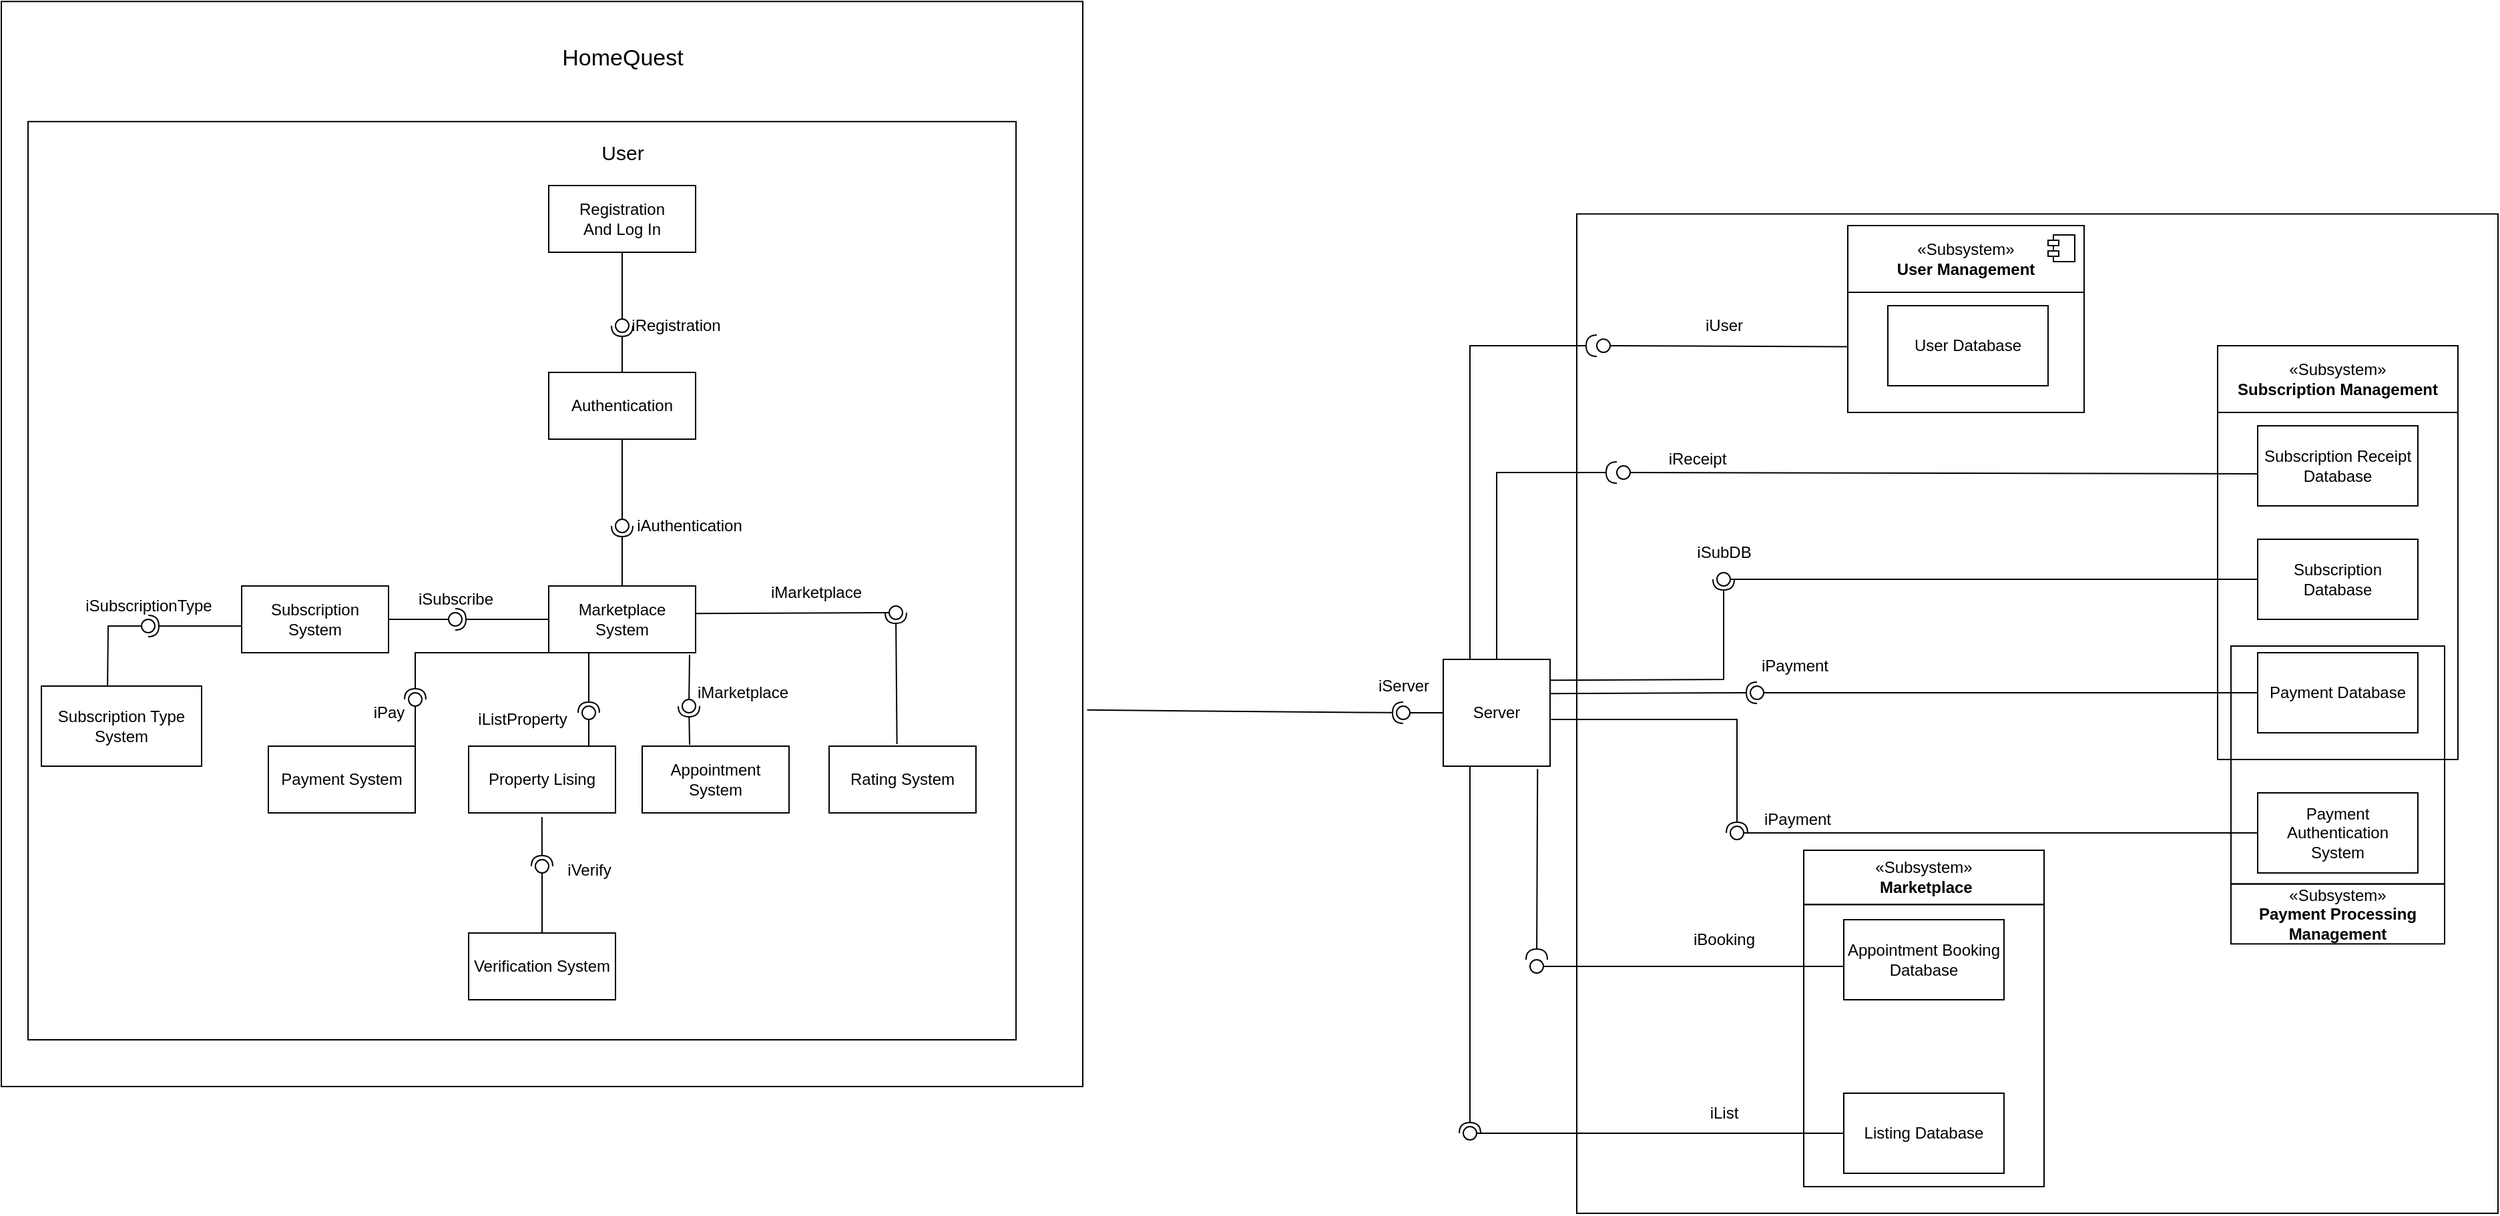 <mxfile version="26.0.15">
  <diagram name="Page-1" id="56paEiwbnW-zMoiznNki">
    <mxGraphModel dx="1904" dy="1220" grid="0" gridSize="10" guides="1" tooltips="1" connect="1" arrows="1" fold="1" page="0" pageScale="1" pageWidth="827" pageHeight="1169" math="0" shadow="0">
      <root>
        <mxCell id="0" />
        <mxCell id="1" parent="0" />
        <mxCell id="QkGEctxYSxYpFgOkM6_B-105" value="Registration&lt;div&gt;And Log In&lt;/div&gt;" style="html=1;whiteSpace=wrap;" vertex="1" parent="1">
          <mxGeometry x="1180" y="210" width="110" height="50" as="geometry" />
        </mxCell>
        <mxCell id="QkGEctxYSxYpFgOkM6_B-106" value="Authentication" style="html=1;whiteSpace=wrap;" vertex="1" parent="1">
          <mxGeometry x="1180" y="350" width="110" height="50" as="geometry" />
        </mxCell>
        <mxCell id="QkGEctxYSxYpFgOkM6_B-107" value="Verification System" style="html=1;whiteSpace=wrap;" vertex="1" parent="1">
          <mxGeometry x="1120" y="770" width="110" height="50" as="geometry" />
        </mxCell>
        <mxCell id="QkGEctxYSxYpFgOkM6_B-108" value="Subscription System" style="html=1;whiteSpace=wrap;" vertex="1" parent="1">
          <mxGeometry x="950" y="510" width="110" height="50" as="geometry" />
        </mxCell>
        <mxCell id="QkGEctxYSxYpFgOkM6_B-109" value="Property Lising" style="html=1;whiteSpace=wrap;" vertex="1" parent="1">
          <mxGeometry x="1120" y="630" width="110" height="50" as="geometry" />
        </mxCell>
        <mxCell id="QkGEctxYSxYpFgOkM6_B-110" value="Payment System" style="html=1;whiteSpace=wrap;" vertex="1" parent="1">
          <mxGeometry x="970" y="630" width="110" height="50" as="geometry" />
        </mxCell>
        <mxCell id="QkGEctxYSxYpFgOkM6_B-111" value="Marketplace System" style="html=1;whiteSpace=wrap;" vertex="1" parent="1">
          <mxGeometry x="1180" y="510" width="110" height="50" as="geometry" />
        </mxCell>
        <mxCell id="QkGEctxYSxYpFgOkM6_B-112" value="" style="rounded=0;orthogonalLoop=1;jettySize=auto;html=1;endArrow=halfCircle;endFill=0;endSize=6;strokeWidth=1;sketch=0;exitX=0.5;exitY=0;exitDx=0;exitDy=0;" edge="1" parent="1" source="QkGEctxYSxYpFgOkM6_B-106" target="QkGEctxYSxYpFgOkM6_B-114">
          <mxGeometry relative="1" as="geometry">
            <mxPoint x="1244.75" y="350" as="sourcePoint" />
          </mxGeometry>
        </mxCell>
        <mxCell id="QkGEctxYSxYpFgOkM6_B-113" value="" style="rounded=0;orthogonalLoop=1;jettySize=auto;html=1;endArrow=oval;endFill=0;sketch=0;sourcePerimeterSpacing=0;targetPerimeterSpacing=0;endSize=10;exitX=0.5;exitY=1;exitDx=0;exitDy=0;" edge="1" parent="1" source="QkGEctxYSxYpFgOkM6_B-105" target="QkGEctxYSxYpFgOkM6_B-114">
          <mxGeometry relative="1" as="geometry">
            <mxPoint x="1251" y="260.0" as="sourcePoint" />
          </mxGeometry>
        </mxCell>
        <mxCell id="QkGEctxYSxYpFgOkM6_B-114" value="" style="ellipse;whiteSpace=wrap;html=1;align=center;aspect=fixed;fillColor=none;strokeColor=none;resizable=0;perimeter=centerPerimeter;rotatable=0;allowArrows=0;points=[];outlineConnect=1;" vertex="1" parent="1">
          <mxGeometry x="1230" y="310" width="10" height="10" as="geometry" />
        </mxCell>
        <mxCell id="QkGEctxYSxYpFgOkM6_B-115" value="iRegistration" style="text;html=1;align=center;verticalAlign=middle;resizable=0;points=[];autosize=1;strokeColor=none;fillColor=none;" vertex="1" parent="1">
          <mxGeometry x="1230" y="300" width="90" height="30" as="geometry" />
        </mxCell>
        <mxCell id="QkGEctxYSxYpFgOkM6_B-116" value="" style="rounded=0;orthogonalLoop=1;jettySize=auto;html=1;endArrow=halfCircle;endFill=0;endSize=6;strokeWidth=1;sketch=0;exitX=0.5;exitY=0;exitDx=0;exitDy=0;" edge="1" parent="1" source="QkGEctxYSxYpFgOkM6_B-111" target="QkGEctxYSxYpFgOkM6_B-118">
          <mxGeometry relative="1" as="geometry">
            <mxPoint x="1255" y="465" as="sourcePoint" />
          </mxGeometry>
        </mxCell>
        <mxCell id="QkGEctxYSxYpFgOkM6_B-117" value="" style="rounded=0;orthogonalLoop=1;jettySize=auto;html=1;endArrow=oval;endFill=0;sketch=0;sourcePerimeterSpacing=0;targetPerimeterSpacing=0;endSize=10;exitX=0.5;exitY=1;exitDx=0;exitDy=0;" edge="1" parent="1" source="QkGEctxYSxYpFgOkM6_B-106" target="QkGEctxYSxYpFgOkM6_B-118">
          <mxGeometry relative="1" as="geometry">
            <mxPoint x="1215" y="465" as="sourcePoint" />
          </mxGeometry>
        </mxCell>
        <mxCell id="QkGEctxYSxYpFgOkM6_B-118" value="" style="ellipse;whiteSpace=wrap;html=1;align=center;aspect=fixed;fillColor=none;strokeColor=none;resizable=0;perimeter=centerPerimeter;rotatable=0;allowArrows=0;points=[];outlineConnect=1;" vertex="1" parent="1">
          <mxGeometry x="1230" y="460" width="10" height="10" as="geometry" />
        </mxCell>
        <mxCell id="QkGEctxYSxYpFgOkM6_B-119" value="iAuthentication" style="text;html=1;align=center;verticalAlign=middle;resizable=0;points=[];autosize=1;strokeColor=none;fillColor=none;" vertex="1" parent="1">
          <mxGeometry x="1235" y="450" width="100" height="30" as="geometry" />
        </mxCell>
        <mxCell id="QkGEctxYSxYpFgOkM6_B-120" value="Rating System" style="html=1;whiteSpace=wrap;" vertex="1" parent="1">
          <mxGeometry x="1390" y="630" width="110" height="50" as="geometry" />
        </mxCell>
        <mxCell id="QkGEctxYSxYpFgOkM6_B-121" value="Appointment System" style="html=1;whiteSpace=wrap;" vertex="1" parent="1">
          <mxGeometry x="1250" y="630" width="110" height="50" as="geometry" />
        </mxCell>
        <mxCell id="QkGEctxYSxYpFgOkM6_B-122" value="" style="rounded=0;orthogonalLoop=1;jettySize=auto;html=1;endArrow=halfCircle;endFill=0;endSize=6;strokeWidth=1;sketch=0;exitX=0.499;exitY=1.063;exitDx=0;exitDy=0;exitPerimeter=0;" edge="1" parent="1" source="QkGEctxYSxYpFgOkM6_B-109">
          <mxGeometry relative="1" as="geometry">
            <mxPoint x="1195" y="745" as="sourcePoint" />
            <mxPoint x="1175" y="720" as="targetPoint" />
          </mxGeometry>
        </mxCell>
        <mxCell id="QkGEctxYSxYpFgOkM6_B-123" value="" style="rounded=0;orthogonalLoop=1;jettySize=auto;html=1;endArrow=oval;endFill=0;sketch=0;sourcePerimeterSpacing=0;targetPerimeterSpacing=0;endSize=10;exitX=0.5;exitY=0;exitDx=0;exitDy=0;" edge="1" parent="1" source="QkGEctxYSxYpFgOkM6_B-107">
          <mxGeometry relative="1" as="geometry">
            <mxPoint x="1155" y="745" as="sourcePoint" />
            <mxPoint x="1175" y="720" as="targetPoint" />
          </mxGeometry>
        </mxCell>
        <mxCell id="QkGEctxYSxYpFgOkM6_B-124" value="" style="ellipse;whiteSpace=wrap;html=1;align=center;aspect=fixed;fillColor=none;strokeColor=none;resizable=0;perimeter=centerPerimeter;rotatable=0;allowArrows=0;points=[];outlineConnect=1;" vertex="1" parent="1">
          <mxGeometry x="1170" y="740" width="10" height="10" as="geometry" />
        </mxCell>
        <mxCell id="QkGEctxYSxYpFgOkM6_B-125" value="" style="rounded=0;orthogonalLoop=1;jettySize=auto;html=1;endArrow=halfCircle;endFill=0;endSize=6;strokeWidth=1;sketch=0;exitX=0;exitY=1;exitDx=0;exitDy=0;entryX=0.1;entryY=0.217;entryDx=0;entryDy=0;entryPerimeter=0;" edge="1" parent="1" source="QkGEctxYSxYpFgOkM6_B-111" target="QkGEctxYSxYpFgOkM6_B-127">
          <mxGeometry relative="1" as="geometry">
            <mxPoint x="1100" y="595" as="sourcePoint" />
            <Array as="points">
              <mxPoint x="1080" y="560" />
            </Array>
          </mxGeometry>
        </mxCell>
        <mxCell id="QkGEctxYSxYpFgOkM6_B-126" value="" style="rounded=0;orthogonalLoop=1;jettySize=auto;html=1;endArrow=oval;endFill=0;sketch=0;sourcePerimeterSpacing=0;targetPerimeterSpacing=0;endSize=10;exitX=1;exitY=0;exitDx=0;exitDy=0;" edge="1" parent="1" source="QkGEctxYSxYpFgOkM6_B-110" target="QkGEctxYSxYpFgOkM6_B-127">
          <mxGeometry relative="1" as="geometry">
            <mxPoint x="1060" y="595" as="sourcePoint" />
          </mxGeometry>
        </mxCell>
        <mxCell id="QkGEctxYSxYpFgOkM6_B-127" value="" style="ellipse;whiteSpace=wrap;html=1;align=center;aspect=fixed;fillColor=none;strokeColor=none;resizable=0;perimeter=centerPerimeter;rotatable=0;allowArrows=0;points=[];outlineConnect=1;" vertex="1" parent="1">
          <mxGeometry x="1075" y="590" width="10" height="10" as="geometry" />
        </mxCell>
        <mxCell id="QkGEctxYSxYpFgOkM6_B-128" value="" style="rounded=0;orthogonalLoop=1;jettySize=auto;html=1;endArrow=halfCircle;endFill=0;endSize=6;strokeWidth=1;sketch=0;exitX=0;exitY=0.5;exitDx=0;exitDy=0;" edge="1" parent="1" source="QkGEctxYSxYpFgOkM6_B-111" target="QkGEctxYSxYpFgOkM6_B-130">
          <mxGeometry relative="1" as="geometry">
            <mxPoint x="1130" y="535" as="sourcePoint" />
          </mxGeometry>
        </mxCell>
        <mxCell id="QkGEctxYSxYpFgOkM6_B-129" value="" style="rounded=0;orthogonalLoop=1;jettySize=auto;html=1;endArrow=oval;endFill=0;sketch=0;sourcePerimeterSpacing=0;targetPerimeterSpacing=0;endSize=10;exitX=1;exitY=0.5;exitDx=0;exitDy=0;" edge="1" parent="1" source="QkGEctxYSxYpFgOkM6_B-108" target="QkGEctxYSxYpFgOkM6_B-130">
          <mxGeometry relative="1" as="geometry">
            <mxPoint x="1090" y="535" as="sourcePoint" />
          </mxGeometry>
        </mxCell>
        <mxCell id="QkGEctxYSxYpFgOkM6_B-130" value="" style="ellipse;whiteSpace=wrap;html=1;align=center;aspect=fixed;fillColor=none;strokeColor=none;resizable=0;perimeter=centerPerimeter;rotatable=0;allowArrows=0;points=[];outlineConnect=1;" vertex="1" parent="1">
          <mxGeometry x="1105" y="530" width="10" height="10" as="geometry" />
        </mxCell>
        <mxCell id="QkGEctxYSxYpFgOkM6_B-131" value="" style="rounded=0;orthogonalLoop=1;jettySize=auto;html=1;endArrow=halfCircle;endFill=0;endSize=6;strokeWidth=1;sketch=0;" edge="1" parent="1" target="QkGEctxYSxYpFgOkM6_B-133">
          <mxGeometry relative="1" as="geometry">
            <mxPoint x="1210" y="560" as="sourcePoint" />
          </mxGeometry>
        </mxCell>
        <mxCell id="QkGEctxYSxYpFgOkM6_B-132" value="" style="rounded=0;orthogonalLoop=1;jettySize=auto;html=1;endArrow=oval;endFill=0;sketch=0;sourcePerimeterSpacing=0;targetPerimeterSpacing=0;endSize=10;" edge="1" parent="1" target="QkGEctxYSxYpFgOkM6_B-133">
          <mxGeometry relative="1" as="geometry">
            <mxPoint x="1210" y="630" as="sourcePoint" />
          </mxGeometry>
        </mxCell>
        <mxCell id="QkGEctxYSxYpFgOkM6_B-133" value="" style="ellipse;whiteSpace=wrap;html=1;align=center;aspect=fixed;fillColor=none;strokeColor=none;resizable=0;perimeter=centerPerimeter;rotatable=0;allowArrows=0;points=[];outlineConnect=1;" vertex="1" parent="1">
          <mxGeometry x="1205" y="600" width="10" height="10" as="geometry" />
        </mxCell>
        <mxCell id="QkGEctxYSxYpFgOkM6_B-134" value="" style="rounded=0;orthogonalLoop=1;jettySize=auto;html=1;endArrow=halfCircle;endFill=0;endSize=6;strokeWidth=1;sketch=0;exitX=0.323;exitY=-0.021;exitDx=0;exitDy=0;exitPerimeter=0;" edge="1" parent="1" source="QkGEctxYSxYpFgOkM6_B-121">
          <mxGeometry relative="1" as="geometry">
            <mxPoint x="1265.01" y="626.7" as="sourcePoint" />
            <mxPoint x="1285.0" y="600" as="targetPoint" />
          </mxGeometry>
        </mxCell>
        <mxCell id="QkGEctxYSxYpFgOkM6_B-135" value="" style="rounded=0;orthogonalLoop=1;jettySize=auto;html=1;endArrow=oval;endFill=0;sketch=0;sourcePerimeterSpacing=0;targetPerimeterSpacing=0;endSize=10;exitX=0.959;exitY=1.033;exitDx=0;exitDy=0;exitPerimeter=0;" edge="1" parent="1" source="QkGEctxYSxYpFgOkM6_B-111" target="QkGEctxYSxYpFgOkM6_B-136">
          <mxGeometry relative="1" as="geometry">
            <mxPoint x="1265" y="600" as="sourcePoint" />
          </mxGeometry>
        </mxCell>
        <mxCell id="QkGEctxYSxYpFgOkM6_B-136" value="" style="ellipse;whiteSpace=wrap;html=1;align=center;aspect=fixed;fillColor=none;strokeColor=none;resizable=0;perimeter=centerPerimeter;rotatable=0;allowArrows=0;points=[];outlineConnect=1;" vertex="1" parent="1">
          <mxGeometry x="1280" y="595" width="10" height="10" as="geometry" />
        </mxCell>
        <mxCell id="QkGEctxYSxYpFgOkM6_B-137" value="" style="rounded=0;orthogonalLoop=1;jettySize=auto;html=1;endArrow=halfCircle;endFill=0;endSize=6;strokeWidth=1;sketch=0;exitX=0.462;exitY=-0.03;exitDx=0;exitDy=0;exitPerimeter=0;entryX=0.205;entryY=0.371;entryDx=0;entryDy=0;entryPerimeter=0;" edge="1" parent="1" source="QkGEctxYSxYpFgOkM6_B-120" target="QkGEctxYSxYpFgOkM6_B-139">
          <mxGeometry relative="1" as="geometry">
            <mxPoint x="1435" y="605" as="sourcePoint" />
            <mxPoint x="1441" y="540" as="targetPoint" />
          </mxGeometry>
        </mxCell>
        <mxCell id="QkGEctxYSxYpFgOkM6_B-138" value="" style="rounded=0;orthogonalLoop=1;jettySize=auto;html=1;endArrow=oval;endFill=0;sketch=0;sourcePerimeterSpacing=0;targetPerimeterSpacing=0;endSize=10;exitX=0.997;exitY=0.412;exitDx=0;exitDy=0;entryX=0.548;entryY=0.867;entryDx=0;entryDy=0;entryPerimeter=0;exitPerimeter=0;" edge="1" parent="1" source="QkGEctxYSxYpFgOkM6_B-111" target="QkGEctxYSxYpFgOkM6_B-139">
          <mxGeometry relative="1" as="geometry">
            <mxPoint x="1420" y="530" as="sourcePoint" />
            <mxPoint x="1440" y="540" as="targetPoint" />
          </mxGeometry>
        </mxCell>
        <mxCell id="QkGEctxYSxYpFgOkM6_B-139" value="" style="ellipse;whiteSpace=wrap;html=1;align=center;aspect=fixed;fillColor=none;strokeColor=none;resizable=0;perimeter=centerPerimeter;rotatable=0;allowArrows=0;points=[];outlineConnect=1;" vertex="1" parent="1">
          <mxGeometry x="1435" y="525" width="10" height="10" as="geometry" />
        </mxCell>
        <mxCell id="QkGEctxYSxYpFgOkM6_B-140" value="HomeQuest" style="text;html=1;align=center;verticalAlign=middle;resizable=0;points=[];autosize=1;strokeColor=none;fillColor=none;fontSize=17;" vertex="1" parent="1">
          <mxGeometry x="1180" y="100" width="110" height="30" as="geometry" />
        </mxCell>
        <mxCell id="QkGEctxYSxYpFgOkM6_B-141" value="User" style="text;html=1;align=center;verticalAlign=middle;resizable=0;points=[];autosize=1;strokeColor=none;fillColor=none;fontSize=15;" vertex="1" parent="1">
          <mxGeometry x="1205" y="170" width="60" height="30" as="geometry" />
        </mxCell>
        <mxCell id="QkGEctxYSxYpFgOkM6_B-142" value="Server" style="whiteSpace=wrap;html=1;aspect=fixed;" vertex="1" parent="1">
          <mxGeometry x="1850" y="565" width="80" height="80" as="geometry" />
        </mxCell>
        <mxCell id="QkGEctxYSxYpFgOkM6_B-143" value="User Database" style="rounded=0;whiteSpace=wrap;html=1;" vertex="1" parent="1">
          <mxGeometry x="2183" y="300" width="120" height="60" as="geometry" />
        </mxCell>
        <mxCell id="QkGEctxYSxYpFgOkM6_B-144" value="Subscription Database" style="rounded=0;whiteSpace=wrap;html=1;" vertex="1" parent="1">
          <mxGeometry x="2460" y="475" width="120" height="60" as="geometry" />
        </mxCell>
        <mxCell id="QkGEctxYSxYpFgOkM6_B-145" value="Payment Authentication System" style="rounded=0;whiteSpace=wrap;html=1;" vertex="1" parent="1">
          <mxGeometry x="2460" y="665" width="120" height="60" as="geometry" />
        </mxCell>
        <mxCell id="QkGEctxYSxYpFgOkM6_B-146" value="Appointment Booking Database" style="rounded=0;whiteSpace=wrap;html=1;" vertex="1" parent="1">
          <mxGeometry x="2150" y="760" width="120" height="60" as="geometry" />
        </mxCell>
        <mxCell id="QkGEctxYSxYpFgOkM6_B-147" value="Listing Database" style="rounded=0;whiteSpace=wrap;html=1;" vertex="1" parent="1">
          <mxGeometry x="2150" y="890" width="120" height="60" as="geometry" />
        </mxCell>
        <mxCell id="QkGEctxYSxYpFgOkM6_B-148" value="" style="rounded=0;orthogonalLoop=1;jettySize=auto;html=1;endArrow=halfCircle;endFill=0;endSize=6;strokeWidth=1;sketch=0;exitX=1.004;exitY=0.653;exitDx=0;exitDy=0;exitPerimeter=0;" edge="1" parent="1" source="QkGEctxYSxYpFgOkM6_B-208" target="QkGEctxYSxYpFgOkM6_B-150">
          <mxGeometry relative="1" as="geometry">
            <mxPoint x="1715.0" y="604.265" as="sourcePoint" />
          </mxGeometry>
        </mxCell>
        <mxCell id="QkGEctxYSxYpFgOkM6_B-149" value="" style="rounded=0;orthogonalLoop=1;jettySize=auto;html=1;endArrow=oval;endFill=0;sketch=0;sourcePerimeterSpacing=0;targetPerimeterSpacing=0;endSize=10;exitX=0;exitY=0.5;exitDx=0;exitDy=0;" edge="1" parent="1" source="QkGEctxYSxYpFgOkM6_B-142" target="QkGEctxYSxYpFgOkM6_B-150">
          <mxGeometry relative="1" as="geometry">
            <mxPoint x="1800" y="605" as="sourcePoint" />
          </mxGeometry>
        </mxCell>
        <mxCell id="QkGEctxYSxYpFgOkM6_B-150" value="" style="ellipse;whiteSpace=wrap;html=1;align=center;aspect=fixed;fillColor=none;strokeColor=none;resizable=0;perimeter=centerPerimeter;rotatable=0;allowArrows=0;points=[];outlineConnect=1;" vertex="1" parent="1">
          <mxGeometry x="1815" y="600" width="10" height="10" as="geometry" />
        </mxCell>
        <mxCell id="QkGEctxYSxYpFgOkM6_B-151" value="iServer" style="text;html=1;align=center;verticalAlign=middle;resizable=0;points=[];autosize=1;strokeColor=none;fillColor=none;" vertex="1" parent="1">
          <mxGeometry x="1790" y="570" width="60" height="30" as="geometry" />
        </mxCell>
        <mxCell id="QkGEctxYSxYpFgOkM6_B-152" value="" style="rounded=0;orthogonalLoop=1;jettySize=auto;html=1;endArrow=halfCircle;endFill=0;endSize=6;strokeWidth=1;sketch=0;" edge="1" parent="1">
          <mxGeometry relative="1" as="geometry">
            <mxPoint x="1870" y="555" as="sourcePoint" />
            <mxPoint x="1965" y="330" as="targetPoint" />
            <Array as="points">
              <mxPoint x="1870" y="565" />
              <mxPoint x="1870" y="555" />
              <mxPoint x="1870" y="500" />
              <mxPoint x="1870" y="330" />
            </Array>
          </mxGeometry>
        </mxCell>
        <mxCell id="QkGEctxYSxYpFgOkM6_B-153" value="" style="rounded=0;orthogonalLoop=1;jettySize=auto;html=1;endArrow=oval;endFill=0;sketch=0;sourcePerimeterSpacing=0;targetPerimeterSpacing=0;endSize=10;exitX=-0.002;exitY=0.453;exitDx=0;exitDy=0;exitPerimeter=0;" edge="1" parent="1" source="QkGEctxYSxYpFgOkM6_B-195">
          <mxGeometry relative="1" as="geometry">
            <mxPoint x="2160" y="335" as="sourcePoint" />
            <mxPoint x="1970" y="330" as="targetPoint" />
          </mxGeometry>
        </mxCell>
        <mxCell id="QkGEctxYSxYpFgOkM6_B-154" value="" style="ellipse;whiteSpace=wrap;html=1;align=center;aspect=fixed;fillColor=none;strokeColor=none;resizable=0;perimeter=centerPerimeter;rotatable=0;allowArrows=0;points=[];outlineConnect=1;" vertex="1" parent="1">
          <mxGeometry x="2078" y="360" width="10" height="10" as="geometry" />
        </mxCell>
        <mxCell id="QkGEctxYSxYpFgOkM6_B-155" value="iUser" style="text;html=1;align=center;verticalAlign=middle;resizable=0;points=[];autosize=1;strokeColor=none;fillColor=none;" vertex="1" parent="1">
          <mxGeometry x="2035" y="300" width="50" height="30" as="geometry" />
        </mxCell>
        <mxCell id="QkGEctxYSxYpFgOkM6_B-156" value="" style="rounded=0;orthogonalLoop=1;jettySize=auto;html=1;endArrow=halfCircle;endFill=0;endSize=6;strokeWidth=1;sketch=0;exitX=1.003;exitY=0.195;exitDx=0;exitDy=0;exitPerimeter=0;" edge="1" parent="1" source="QkGEctxYSxYpFgOkM6_B-142" target="QkGEctxYSxYpFgOkM6_B-158">
          <mxGeometry relative="1" as="geometry">
            <mxPoint x="1950" y="506" as="sourcePoint" />
            <Array as="points">
              <mxPoint x="2060" y="580" />
            </Array>
          </mxGeometry>
        </mxCell>
        <mxCell id="QkGEctxYSxYpFgOkM6_B-157" value="" style="rounded=0;orthogonalLoop=1;jettySize=auto;html=1;endArrow=oval;endFill=0;sketch=0;sourcePerimeterSpacing=0;targetPerimeterSpacing=0;endSize=10;exitX=0;exitY=0.5;exitDx=0;exitDy=0;" edge="1" parent="1" source="QkGEctxYSxYpFgOkM6_B-144" target="QkGEctxYSxYpFgOkM6_B-158">
          <mxGeometry relative="1" as="geometry">
            <mxPoint x="2150" y="505" as="sourcePoint" />
          </mxGeometry>
        </mxCell>
        <mxCell id="QkGEctxYSxYpFgOkM6_B-158" value="" style="ellipse;whiteSpace=wrap;html=1;align=center;aspect=fixed;fillColor=none;strokeColor=none;resizable=0;perimeter=centerPerimeter;rotatable=0;allowArrows=0;points=[];outlineConnect=1;" vertex="1" parent="1">
          <mxGeometry x="2055" y="500" width="10" height="10" as="geometry" />
        </mxCell>
        <mxCell id="QkGEctxYSxYpFgOkM6_B-159" value="iSubDB" style="text;html=1;align=center;verticalAlign=middle;resizable=0;points=[];autosize=1;strokeColor=none;fillColor=none;" vertex="1" parent="1">
          <mxGeometry x="2030" y="470" width="60" height="30" as="geometry" />
        </mxCell>
        <mxCell id="QkGEctxYSxYpFgOkM6_B-160" value="" style="rounded=0;orthogonalLoop=1;jettySize=auto;html=1;endArrow=halfCircle;endFill=0;endSize=6;strokeWidth=1;sketch=0;entryX=0.537;entryY=0.849;entryDx=0;entryDy=0;entryPerimeter=0;exitX=1.009;exitY=0.562;exitDx=0;exitDy=0;exitPerimeter=0;" edge="1" parent="1" source="QkGEctxYSxYpFgOkM6_B-142" target="QkGEctxYSxYpFgOkM6_B-162">
          <mxGeometry relative="1" as="geometry">
            <mxPoint x="1990" y="610" as="sourcePoint" />
            <Array as="points">
              <mxPoint x="2070" y="610" />
              <mxPoint x="2070" y="670" />
            </Array>
          </mxGeometry>
        </mxCell>
        <mxCell id="QkGEctxYSxYpFgOkM6_B-161" value="" style="rounded=0;orthogonalLoop=1;jettySize=auto;html=1;endArrow=oval;endFill=0;sketch=0;sourcePerimeterSpacing=0;targetPerimeterSpacing=0;endSize=10;" edge="1" parent="1" target="QkGEctxYSxYpFgOkM6_B-162">
          <mxGeometry relative="1" as="geometry">
            <mxPoint x="2460" y="695" as="sourcePoint" />
            <mxPoint x="2070" y="700" as="targetPoint" />
          </mxGeometry>
        </mxCell>
        <mxCell id="QkGEctxYSxYpFgOkM6_B-162" value="" style="ellipse;whiteSpace=wrap;html=1;align=center;aspect=fixed;fillColor=none;strokeColor=none;resizable=0;perimeter=centerPerimeter;rotatable=0;allowArrows=0;points=[];outlineConnect=1;" vertex="1" parent="1">
          <mxGeometry x="2065" y="690" width="10" height="10" as="geometry" />
        </mxCell>
        <mxCell id="QkGEctxYSxYpFgOkM6_B-163" value="iPayment" style="text;html=1;align=center;verticalAlign=middle;resizable=0;points=[];autosize=1;strokeColor=none;fillColor=none;" vertex="1" parent="1">
          <mxGeometry x="2080" y="670" width="70" height="30" as="geometry" />
        </mxCell>
        <mxCell id="QkGEctxYSxYpFgOkM6_B-164" value="" style="rounded=0;orthogonalLoop=1;jettySize=auto;html=1;endArrow=halfCircle;endFill=0;endSize=6;strokeWidth=1;sketch=0;exitX=0.883;exitY=1.027;exitDx=0;exitDy=0;exitPerimeter=0;" edge="1" parent="1" source="QkGEctxYSxYpFgOkM6_B-142">
          <mxGeometry relative="1" as="geometry">
            <mxPoint x="1950" y="796" as="sourcePoint" />
            <mxPoint x="1920" y="790" as="targetPoint" />
            <Array as="points" />
          </mxGeometry>
        </mxCell>
        <mxCell id="QkGEctxYSxYpFgOkM6_B-165" value="" style="rounded=0;orthogonalLoop=1;jettySize=auto;html=1;endArrow=oval;endFill=0;sketch=0;sourcePerimeterSpacing=0;targetPerimeterSpacing=0;endSize=10;exitX=0;exitY=0.5;exitDx=0;exitDy=0;" edge="1" parent="1">
          <mxGeometry relative="1" as="geometry">
            <mxPoint x="2150" y="795" as="sourcePoint" />
            <mxPoint x="1920" y="795" as="targetPoint" />
          </mxGeometry>
        </mxCell>
        <mxCell id="QkGEctxYSxYpFgOkM6_B-166" value="" style="ellipse;whiteSpace=wrap;html=1;align=center;aspect=fixed;fillColor=none;strokeColor=none;resizable=0;perimeter=centerPerimeter;rotatable=0;allowArrows=0;points=[];outlineConnect=1;" vertex="1" parent="1">
          <mxGeometry x="2055" y="790" width="10" height="10" as="geometry" />
        </mxCell>
        <mxCell id="QkGEctxYSxYpFgOkM6_B-167" value="iBooking" style="text;html=1;align=center;verticalAlign=middle;resizable=0;points=[];autosize=1;strokeColor=none;fillColor=none;" vertex="1" parent="1">
          <mxGeometry x="2025" y="760" width="70" height="30" as="geometry" />
        </mxCell>
        <mxCell id="QkGEctxYSxYpFgOkM6_B-168" value="" style="rounded=0;orthogonalLoop=1;jettySize=auto;html=1;endArrow=halfCircle;endFill=0;endSize=6;strokeWidth=1;sketch=0;exitX=0.25;exitY=1;exitDx=0;exitDy=0;" edge="1" parent="1" source="QkGEctxYSxYpFgOkM6_B-142">
          <mxGeometry relative="1" as="geometry">
            <mxPoint x="1980" y="780" as="sourcePoint" />
            <mxPoint x="1870" y="920" as="targetPoint" />
          </mxGeometry>
        </mxCell>
        <mxCell id="QkGEctxYSxYpFgOkM6_B-169" value="" style="rounded=0;orthogonalLoop=1;jettySize=auto;html=1;endArrow=oval;endFill=0;sketch=0;sourcePerimeterSpacing=0;targetPerimeterSpacing=0;endSize=10;exitX=0;exitY=0.5;exitDx=0;exitDy=0;" edge="1" parent="1" source="QkGEctxYSxYpFgOkM6_B-147">
          <mxGeometry relative="1" as="geometry">
            <mxPoint x="2150" y="925" as="sourcePoint" />
            <mxPoint x="1870" y="920" as="targetPoint" />
          </mxGeometry>
        </mxCell>
        <mxCell id="QkGEctxYSxYpFgOkM6_B-170" value="" style="ellipse;whiteSpace=wrap;html=1;align=center;aspect=fixed;fillColor=none;strokeColor=none;resizable=0;perimeter=centerPerimeter;rotatable=0;allowArrows=0;points=[];outlineConnect=1;" vertex="1" parent="1">
          <mxGeometry x="2055" y="920" width="10" height="10" as="geometry" />
        </mxCell>
        <mxCell id="QkGEctxYSxYpFgOkM6_B-171" value="iList" style="text;html=1;align=center;verticalAlign=middle;resizable=0;points=[];autosize=1;strokeColor=none;fillColor=none;" vertex="1" parent="1">
          <mxGeometry x="2040" y="890" width="40" height="30" as="geometry" />
        </mxCell>
        <mxCell id="QkGEctxYSxYpFgOkM6_B-172" value="Subscription Receipt Database" style="rounded=0;whiteSpace=wrap;html=1;" vertex="1" parent="1">
          <mxGeometry x="2460" y="390" width="120" height="60" as="geometry" />
        </mxCell>
        <mxCell id="QkGEctxYSxYpFgOkM6_B-173" value="" style="rounded=0;orthogonalLoop=1;jettySize=auto;html=1;endArrow=halfCircle;endFill=0;endSize=6;strokeWidth=1;sketch=0;" edge="1" parent="1">
          <mxGeometry relative="1" as="geometry">
            <mxPoint x="1890" y="560" as="sourcePoint" />
            <Array as="points">
              <mxPoint x="1890" y="565" />
              <mxPoint x="1890" y="560" />
              <mxPoint x="1890" y="425" />
            </Array>
            <mxPoint x="1980" y="425" as="targetPoint" />
          </mxGeometry>
        </mxCell>
        <mxCell id="QkGEctxYSxYpFgOkM6_B-174" value="" style="rounded=0;orthogonalLoop=1;jettySize=auto;html=1;endArrow=oval;endFill=0;sketch=0;sourcePerimeterSpacing=0;targetPerimeterSpacing=0;endSize=10;exitX=-0.003;exitY=0.599;exitDx=0;exitDy=0;exitPerimeter=0;" edge="1" parent="1" source="QkGEctxYSxYpFgOkM6_B-172" target="QkGEctxYSxYpFgOkM6_B-175">
          <mxGeometry relative="1" as="geometry">
            <mxPoint x="2025" y="425" as="sourcePoint" />
          </mxGeometry>
        </mxCell>
        <mxCell id="QkGEctxYSxYpFgOkM6_B-175" value="" style="ellipse;whiteSpace=wrap;html=1;align=center;aspect=fixed;fillColor=none;strokeColor=none;resizable=0;perimeter=centerPerimeter;rotatable=0;allowArrows=0;points=[];outlineConnect=1;" vertex="1" parent="1">
          <mxGeometry x="1980" y="420" width="10" height="10" as="geometry" />
        </mxCell>
        <mxCell id="QkGEctxYSxYpFgOkM6_B-176" value="iReceipt" style="text;html=1;align=center;verticalAlign=middle;resizable=0;points=[];autosize=1;strokeColor=none;fillColor=none;" vertex="1" parent="1">
          <mxGeometry x="2005" y="400" width="70" height="30" as="geometry" />
        </mxCell>
        <mxCell id="QkGEctxYSxYpFgOkM6_B-177" value="iSubscribe" style="text;html=1;align=center;verticalAlign=middle;resizable=0;points=[];autosize=1;strokeColor=none;fillColor=none;" vertex="1" parent="1">
          <mxGeometry x="1070" y="505" width="80" height="30" as="geometry" />
        </mxCell>
        <mxCell id="QkGEctxYSxYpFgOkM6_B-178" value="iMarketplace" style="text;html=1;align=center;verticalAlign=middle;resizable=0;points=[];autosize=1;strokeColor=none;fillColor=none;" vertex="1" parent="1">
          <mxGeometry x="1335" y="500" width="90" height="30" as="geometry" />
        </mxCell>
        <mxCell id="QkGEctxYSxYpFgOkM6_B-179" value="iPay" style="text;html=1;align=center;verticalAlign=middle;resizable=0;points=[];autosize=1;strokeColor=none;fillColor=none;" vertex="1" parent="1">
          <mxGeometry x="1035" y="590" width="50" height="30" as="geometry" />
        </mxCell>
        <mxCell id="QkGEctxYSxYpFgOkM6_B-180" value="iMarketplace" style="text;html=1;align=center;verticalAlign=middle;resizable=0;points=[];autosize=1;strokeColor=none;fillColor=none;" vertex="1" parent="1">
          <mxGeometry x="1280" y="575" width="90" height="30" as="geometry" />
        </mxCell>
        <mxCell id="QkGEctxYSxYpFgOkM6_B-181" value="Subscription Type System" style="rounded=0;whiteSpace=wrap;html=1;" vertex="1" parent="1">
          <mxGeometry x="800" y="585" width="120" height="60" as="geometry" />
        </mxCell>
        <mxCell id="QkGEctxYSxYpFgOkM6_B-182" value="" style="rounded=0;orthogonalLoop=1;jettySize=auto;html=1;endArrow=halfCircle;endFill=0;endSize=6;strokeWidth=1;sketch=0;exitX=0;exitY=0.5;exitDx=0;exitDy=0;" edge="1" parent="1" target="QkGEctxYSxYpFgOkM6_B-184">
          <mxGeometry relative="1" as="geometry">
            <mxPoint x="950" y="540" as="sourcePoint" />
          </mxGeometry>
        </mxCell>
        <mxCell id="QkGEctxYSxYpFgOkM6_B-183" value="" style="rounded=0;orthogonalLoop=1;jettySize=auto;html=1;endArrow=oval;endFill=0;sketch=0;sourcePerimeterSpacing=0;targetPerimeterSpacing=0;endSize=10;exitX=0.413;exitY=-0.009;exitDx=0;exitDy=0;exitPerimeter=0;" edge="1" parent="1" source="QkGEctxYSxYpFgOkM6_B-181" target="QkGEctxYSxYpFgOkM6_B-184">
          <mxGeometry relative="1" as="geometry">
            <mxPoint x="830" y="540" as="sourcePoint" />
            <Array as="points">
              <mxPoint x="850" y="540" />
            </Array>
          </mxGeometry>
        </mxCell>
        <mxCell id="QkGEctxYSxYpFgOkM6_B-184" value="" style="ellipse;whiteSpace=wrap;html=1;align=center;aspect=fixed;fillColor=none;strokeColor=none;resizable=0;perimeter=centerPerimeter;rotatable=0;allowArrows=0;points=[];outlineConnect=1;" vertex="1" parent="1">
          <mxGeometry x="875" y="535" width="10" height="10" as="geometry" />
        </mxCell>
        <mxCell id="QkGEctxYSxYpFgOkM6_B-185" value="iSubscriptionType" style="text;html=1;align=center;verticalAlign=middle;resizable=0;points=[];autosize=1;strokeColor=none;fillColor=none;" vertex="1" parent="1">
          <mxGeometry x="820" y="510" width="120" height="30" as="geometry" />
        </mxCell>
        <mxCell id="QkGEctxYSxYpFgOkM6_B-186" value="Payment Database" style="rounded=0;whiteSpace=wrap;html=1;" vertex="1" parent="1">
          <mxGeometry x="2460" y="560" width="120" height="60" as="geometry" />
        </mxCell>
        <mxCell id="QkGEctxYSxYpFgOkM6_B-187" value="" style="rounded=0;orthogonalLoop=1;jettySize=auto;html=1;endArrow=halfCircle;endFill=0;endSize=6;strokeWidth=1;sketch=0;exitX=1;exitY=0.32;exitDx=0;exitDy=0;exitPerimeter=0;" edge="1" parent="1" source="QkGEctxYSxYpFgOkM6_B-142">
          <mxGeometry relative="1" as="geometry">
            <mxPoint x="2105" y="590" as="sourcePoint" />
            <mxPoint x="2085" y="590" as="targetPoint" />
          </mxGeometry>
        </mxCell>
        <mxCell id="QkGEctxYSxYpFgOkM6_B-188" value="" style="rounded=0;orthogonalLoop=1;jettySize=auto;html=1;endArrow=oval;endFill=0;sketch=0;sourcePerimeterSpacing=0;targetPerimeterSpacing=0;endSize=10;exitX=0;exitY=0.5;exitDx=0;exitDy=0;" edge="1" parent="1" source="QkGEctxYSxYpFgOkM6_B-186">
          <mxGeometry relative="1" as="geometry">
            <mxPoint x="2160" y="590" as="sourcePoint" />
            <mxPoint x="2085" y="590" as="targetPoint" />
          </mxGeometry>
        </mxCell>
        <mxCell id="QkGEctxYSxYpFgOkM6_B-189" value="" style="ellipse;whiteSpace=wrap;html=1;align=center;aspect=fixed;fillColor=none;strokeColor=none;resizable=0;perimeter=centerPerimeter;rotatable=0;allowArrows=0;points=[];outlineConnect=1;" vertex="1" parent="1">
          <mxGeometry x="2125" y="690" width="10" height="10" as="geometry" />
        </mxCell>
        <mxCell id="QkGEctxYSxYpFgOkM6_B-190" value="iListProperty" style="text;html=1;align=center;verticalAlign=middle;resizable=0;points=[];autosize=1;strokeColor=none;fillColor=none;" vertex="1" parent="1">
          <mxGeometry x="1115" y="595" width="90" height="30" as="geometry" />
        </mxCell>
        <mxCell id="QkGEctxYSxYpFgOkM6_B-191" value="iVerify" style="text;html=1;align=center;verticalAlign=middle;resizable=0;points=[];autosize=1;strokeColor=none;fillColor=none;" vertex="1" parent="1">
          <mxGeometry x="1180" y="708" width="60" height="30" as="geometry" />
        </mxCell>
        <mxCell id="QkGEctxYSxYpFgOkM6_B-192" value="" style="group" vertex="1" connectable="0" parent="1">
          <mxGeometry x="2153" y="240" width="177" height="140" as="geometry" />
        </mxCell>
        <mxCell id="QkGEctxYSxYpFgOkM6_B-193" value="«Subsystem»&lt;br&gt;&lt;b&gt;User Management&lt;/b&gt;" style="html=1;dropTarget=0;whiteSpace=wrap;" vertex="1" parent="QkGEctxYSxYpFgOkM6_B-192">
          <mxGeometry width="177" height="50" as="geometry" />
        </mxCell>
        <mxCell id="QkGEctxYSxYpFgOkM6_B-194" value="" style="shape=module;jettyWidth=8;jettyHeight=4;" vertex="1" parent="QkGEctxYSxYpFgOkM6_B-193">
          <mxGeometry x="1" width="20" height="20" relative="1" as="geometry">
            <mxPoint x="-27" y="7" as="offset" />
          </mxGeometry>
        </mxCell>
        <mxCell id="QkGEctxYSxYpFgOkM6_B-195" value="" style="rounded=0;whiteSpace=wrap;html=1;fillColor=none;" vertex="1" parent="QkGEctxYSxYpFgOkM6_B-192">
          <mxGeometry y="50" width="177" height="90" as="geometry" />
        </mxCell>
        <mxCell id="QkGEctxYSxYpFgOkM6_B-196" value="iPayment" style="text;html=1;align=center;verticalAlign=middle;resizable=0;points=[];autosize=1;strokeColor=none;fillColor=none;" vertex="1" parent="1">
          <mxGeometry x="2078" y="555" width="70" height="30" as="geometry" />
        </mxCell>
        <mxCell id="QkGEctxYSxYpFgOkM6_B-197" value="" style="group" vertex="1" connectable="0" parent="1">
          <mxGeometry x="2120" y="708" width="180" height="252" as="geometry" />
        </mxCell>
        <mxCell id="QkGEctxYSxYpFgOkM6_B-198" value="«Subsystem»&lt;br&gt;&lt;b&gt;&amp;nbsp;Marketplace&lt;/b&gt;" style="html=1;dropTarget=0;whiteSpace=wrap;container=0;" vertex="1" parent="QkGEctxYSxYpFgOkM6_B-197">
          <mxGeometry width="180" height="40.645" as="geometry" />
        </mxCell>
        <mxCell id="QkGEctxYSxYpFgOkM6_B-199" value="" style="rounded=0;whiteSpace=wrap;html=1;fillColor=none;" vertex="1" parent="QkGEctxYSxYpFgOkM6_B-197">
          <mxGeometry y="40.645" width="180" height="211.355" as="geometry" />
        </mxCell>
        <mxCell id="QkGEctxYSxYpFgOkM6_B-200" value="«Subsystem»&lt;br&gt;&lt;b&gt;Payment Processing Management&lt;/b&gt;" style="html=1;dropTarget=0;whiteSpace=wrap;container=0;" vertex="1" parent="1">
          <mxGeometry x="2440" y="733.23" width="160" height="44.92" as="geometry" />
        </mxCell>
        <mxCell id="QkGEctxYSxYpFgOkM6_B-201" value="«Subsystem»&lt;br&gt;&lt;b&gt;Subscription Management&lt;/b&gt;" style="html=1;dropTarget=0;whiteSpace=wrap;container=0;" vertex="1" parent="1">
          <mxGeometry x="2430" y="330.0" width="180" height="50" as="geometry" />
        </mxCell>
        <mxCell id="QkGEctxYSxYpFgOkM6_B-202" value="" style="rounded=0;whiteSpace=wrap;html=1;fillColor=none;" vertex="1" parent="1">
          <mxGeometry x="2430" y="380.0" width="180" height="260" as="geometry" />
        </mxCell>
        <mxCell id="QkGEctxYSxYpFgOkM6_B-203" value="" style="rounded=0;whiteSpace=wrap;html=1;fillColor=none;" vertex="1" parent="1">
          <mxGeometry x="2440" y="555" width="160" height="178.23" as="geometry" />
        </mxCell>
        <mxCell id="QkGEctxYSxYpFgOkM6_B-204" value="" style="group" vertex="1" connectable="0" parent="1">
          <mxGeometry x="1950" y="180" width="690" height="800" as="geometry" />
        </mxCell>
        <mxCell id="QkGEctxYSxYpFgOkM6_B-205" value="" style="rounded=0;whiteSpace=wrap;html=1;fillColor=none;" vertex="1" parent="QkGEctxYSxYpFgOkM6_B-204">
          <mxGeometry y="51.282" width="690" height="748.718" as="geometry" />
        </mxCell>
        <mxCell id="QkGEctxYSxYpFgOkM6_B-206" value="" style="group" vertex="1" connectable="0" parent="1">
          <mxGeometry x="790" y="115" width="790" height="770" as="geometry" />
        </mxCell>
        <mxCell id="QkGEctxYSxYpFgOkM6_B-207" value="" style="rounded=0;whiteSpace=wrap;html=1;fillColor=none;" vertex="1" parent="QkGEctxYSxYpFgOkM6_B-206">
          <mxGeometry y="47.115" width="740.0" height="687.885" as="geometry" />
        </mxCell>
        <mxCell id="QkGEctxYSxYpFgOkM6_B-208" value="" style="rounded=0;whiteSpace=wrap;html=1;fillColor=none;" vertex="1" parent="QkGEctxYSxYpFgOkM6_B-206">
          <mxGeometry x="-20" y="-42.88" width="810" height="812.88" as="geometry" />
        </mxCell>
      </root>
    </mxGraphModel>
  </diagram>
</mxfile>
